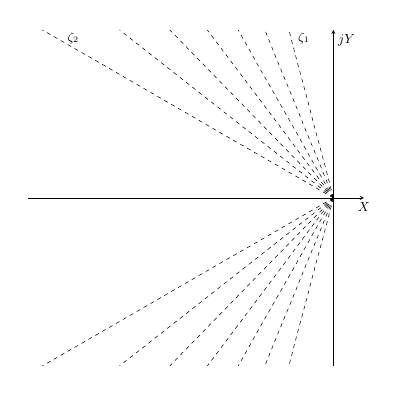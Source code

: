 % This file was created by matlab2tikz.
%
%The latest updates can be retrieved from
%  http://www.mathworks.com/matlabcentral/fileexchange/22022-matlab2tikz-matlab2tikz
%where you can also make suggestions and rate matlab2tikz.
%
\begin{tikzpicture}[scale = 0.48]

\begin{axis}[%
  axis lines=center,
  width=3.5in,
  height=3.5in,
  scale only axis,
  xmin=-0.7,
  xmax=0.07,
  ymin=-0.5,
  ymax=0.5,
  xtick=\empty,
  ytick=\empty,
  xticklabel style={anchor=south west, draw=none},
  xlabel={$X$},
  ylabel={$jY$},
  x label style={anchor=north}
]
\addplot [color=black, dashed, forget plot]
  table[row sep=crcr]{%
-0	0\\
-0.02	0.1\\
-0.041	0.2\\
-0.061	0.3\\
-0.082	0.4\\
-0.102	0.5\\
};
\addplot [color=black, dashed, forget plot]
  table[row sep=crcr]{%
-0	-0\\
-0.02	-0.1\\
-0.041	-0.2\\
-0.061	-0.3\\
-0.082	-0.4\\
-0.102	-0.5\\
};
\addplot [color=black, dashed, forget plot]
  table[row sep=crcr]{%
-0	0\\
-0.031	0.1\\
-0.063	0.2\\
-0.094	0.3\\
-0.126	0.4\\
-0.157	0.5\\
};
\addplot [color=black, dashed, forget plot]
  table[row sep=crcr]{%
-0	-0\\
-0.031	-0.1\\
-0.063	-0.2\\
-0.094	-0.3\\
-0.126	-0.4\\
-0.157	-0.5\\
};
\addplot [color=black, dashed, forget plot]
  table[row sep=crcr]{%
-0	0\\
-0.044	0.1\\
-0.087	0.2\\
-0.131	0.3\\
-0.175	0.4\\
-0.218	0.5\\
};
\addplot [color=black, dashed, forget plot]
  table[row sep=crcr]{%
-0	-0\\
-0.044	-0.1\\
-0.087	-0.2\\
-0.131	-0.3\\
-0.175	-0.4\\
-0.218	-0.5\\
};
\addplot [color=black, dashed, forget plot]
  table[row sep=crcr]{%
-0	0\\
-0.058	0.1\\
-0.115	0.2\\
-0.173	0.3\\
-0.231	0.4\\
-0.289	0.5\\
};
\addplot [color=black, dashed, forget plot]
  table[row sep=crcr]{%
-0	-0\\
-0.058	-0.1\\
-0.115	-0.2\\
-0.173	-0.3\\
-0.231	-0.4\\
-0.289	-0.5\\
};
\addplot [color=black, dashed, forget plot]
  table[row sep=crcr]{%
-0	0\\
-0.075	0.1\\
-0.15	0.2\\
-0.225	0.3\\
-0.3	0.4\\
-0.375	0.5\\
};
\addplot [color=black, dashed, forget plot]
  table[row sep=crcr]{%
-0	-0\\
-0.075	-0.1\\
-0.15	-0.2\\
-0.225	-0.3\\
-0.3	-0.4\\
-0.375	-0.5\\
};
\addplot [color=black, dashed, forget plot]
  table[row sep=crcr]{%
-0	0\\
-0.098	0.1\\
-0.196	0.2\\
-0.294	0.3\\
-0.392	0.4\\
-0.49	0.5\\
};
\addplot [color=black, dashed, forget plot]
  table[row sep=crcr]{%
-0	-0\\
-0.098	-0.1\\
-0.196	-0.2\\
-0.294	-0.3\\
-0.392	-0.4\\
-0.49	-0.5\\
};
\addplot [color=black, dashed, forget plot]
  table[row sep=crcr]{%
-0	0\\
-0.133	0.1\\
-0.267	0.2\\
-0.4	0.3\\
-0.533	0.4\\
-0.667	0.5\\
};
\addplot [color=black, dashed, forget plot]
  table[row sep=crcr]{%
-0	-0\\
-0.133	-0.1\\
-0.267	-0.2\\
-0.4	-0.3\\
-0.533	-0.4\\
-0.667	-0.5\\
};
\end{axis}

\draw (7.3,8.4) node[scale = 0.505, anchor=south] {\small $\zeta_1$};
\draw (1.2,8.4) node[scale = 0.505, anchor=south] {\small $\zeta_2$};

\end{tikzpicture}%